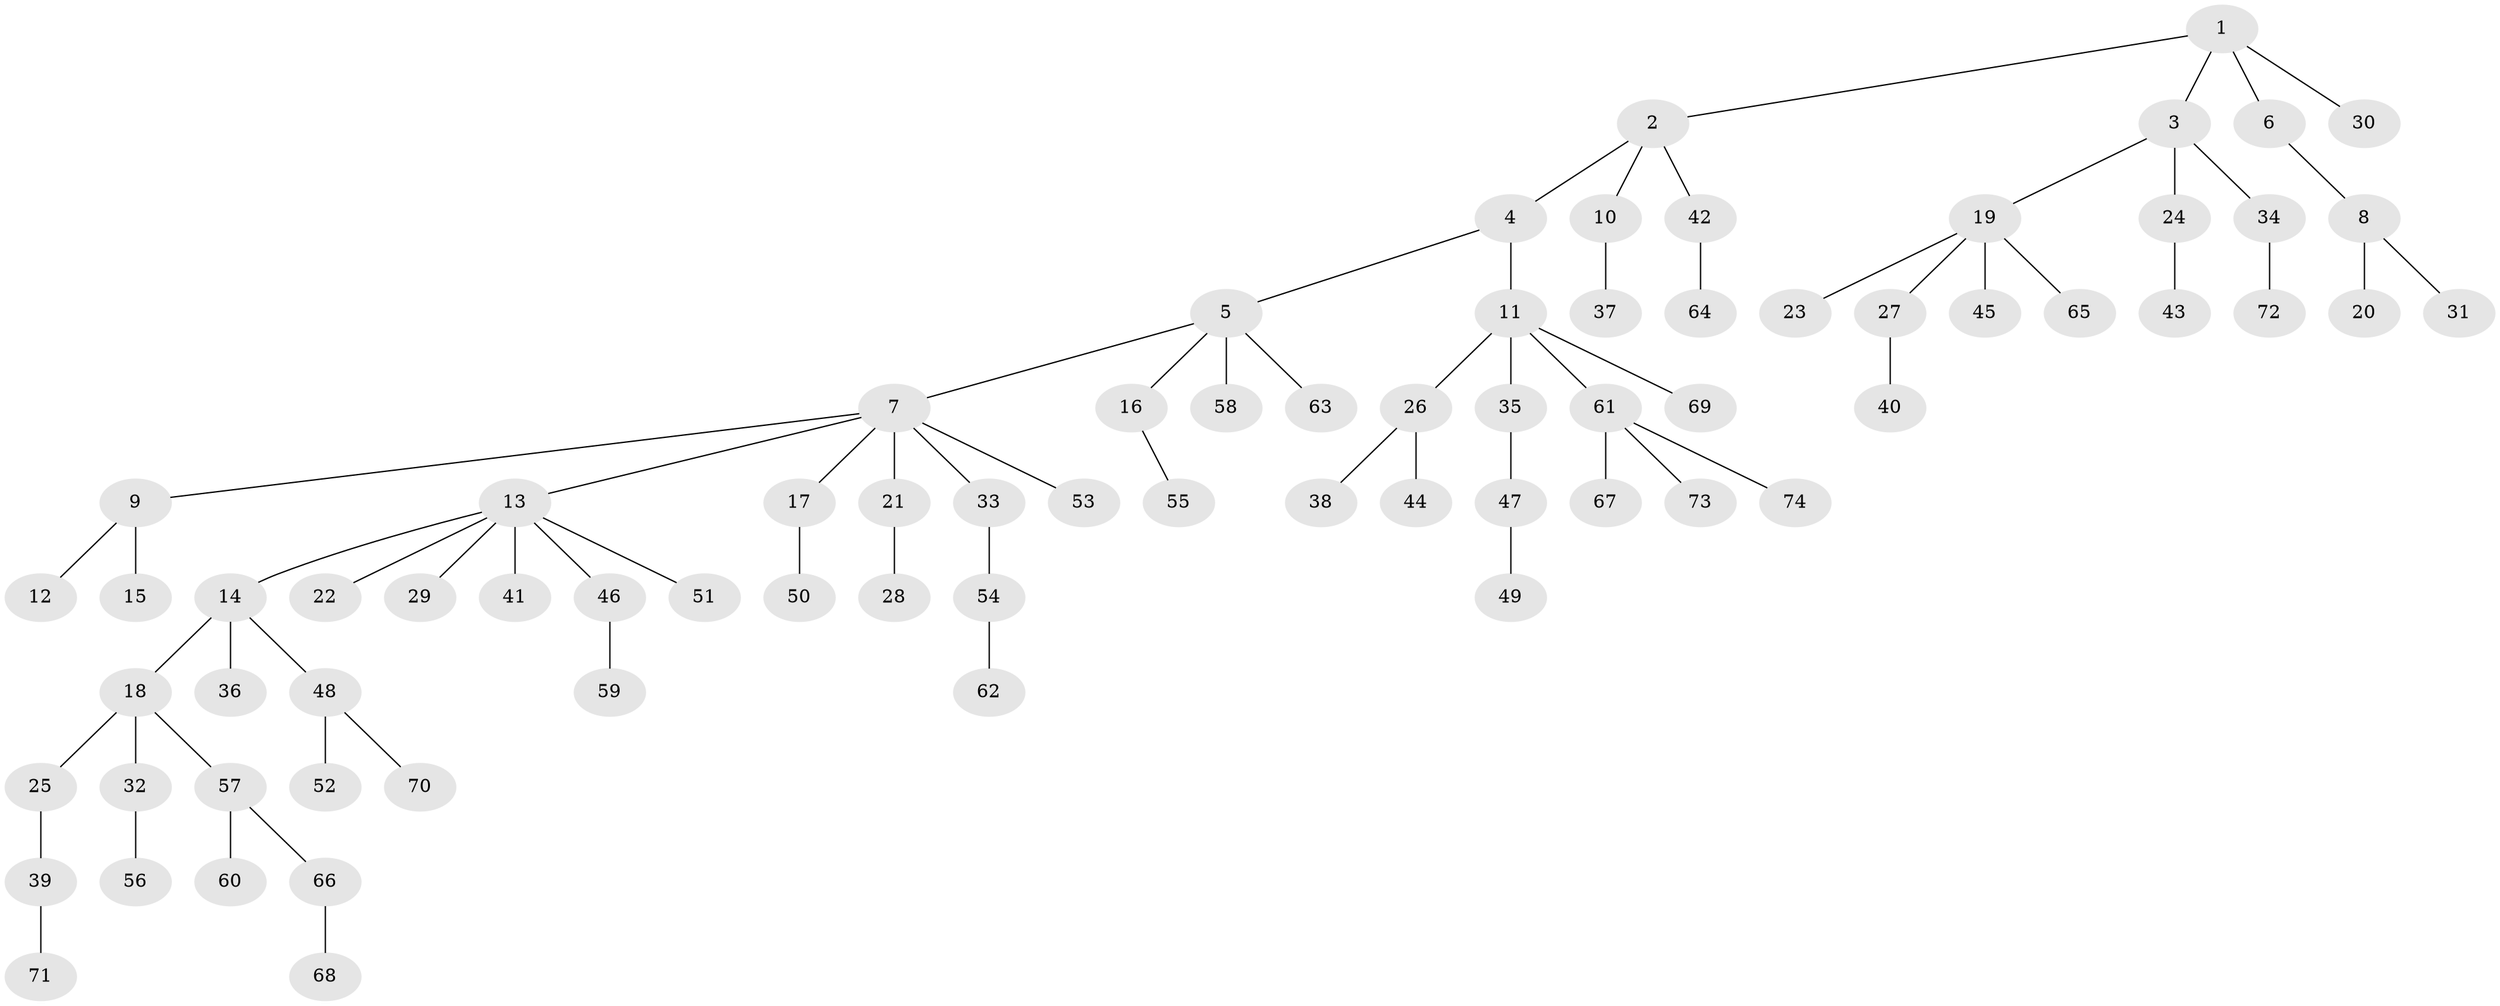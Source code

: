 // coarse degree distribution, {4: 0.11538461538461539, 3: 0.09615384615384616, 2: 0.23076923076923078, 1: 0.5192307692307693, 6: 0.038461538461538464}
// Generated by graph-tools (version 1.1) at 2025/37/03/04/25 23:37:29]
// undirected, 74 vertices, 73 edges
graph export_dot {
  node [color=gray90,style=filled];
  1;
  2;
  3;
  4;
  5;
  6;
  7;
  8;
  9;
  10;
  11;
  12;
  13;
  14;
  15;
  16;
  17;
  18;
  19;
  20;
  21;
  22;
  23;
  24;
  25;
  26;
  27;
  28;
  29;
  30;
  31;
  32;
  33;
  34;
  35;
  36;
  37;
  38;
  39;
  40;
  41;
  42;
  43;
  44;
  45;
  46;
  47;
  48;
  49;
  50;
  51;
  52;
  53;
  54;
  55;
  56;
  57;
  58;
  59;
  60;
  61;
  62;
  63;
  64;
  65;
  66;
  67;
  68;
  69;
  70;
  71;
  72;
  73;
  74;
  1 -- 2;
  1 -- 3;
  1 -- 6;
  1 -- 30;
  2 -- 4;
  2 -- 10;
  2 -- 42;
  3 -- 19;
  3 -- 24;
  3 -- 34;
  4 -- 5;
  4 -- 11;
  5 -- 7;
  5 -- 16;
  5 -- 58;
  5 -- 63;
  6 -- 8;
  7 -- 9;
  7 -- 13;
  7 -- 17;
  7 -- 21;
  7 -- 33;
  7 -- 53;
  8 -- 20;
  8 -- 31;
  9 -- 12;
  9 -- 15;
  10 -- 37;
  11 -- 26;
  11 -- 35;
  11 -- 61;
  11 -- 69;
  13 -- 14;
  13 -- 22;
  13 -- 29;
  13 -- 41;
  13 -- 46;
  13 -- 51;
  14 -- 18;
  14 -- 36;
  14 -- 48;
  16 -- 55;
  17 -- 50;
  18 -- 25;
  18 -- 32;
  18 -- 57;
  19 -- 23;
  19 -- 27;
  19 -- 45;
  19 -- 65;
  21 -- 28;
  24 -- 43;
  25 -- 39;
  26 -- 38;
  26 -- 44;
  27 -- 40;
  32 -- 56;
  33 -- 54;
  34 -- 72;
  35 -- 47;
  39 -- 71;
  42 -- 64;
  46 -- 59;
  47 -- 49;
  48 -- 52;
  48 -- 70;
  54 -- 62;
  57 -- 60;
  57 -- 66;
  61 -- 67;
  61 -- 73;
  61 -- 74;
  66 -- 68;
}
